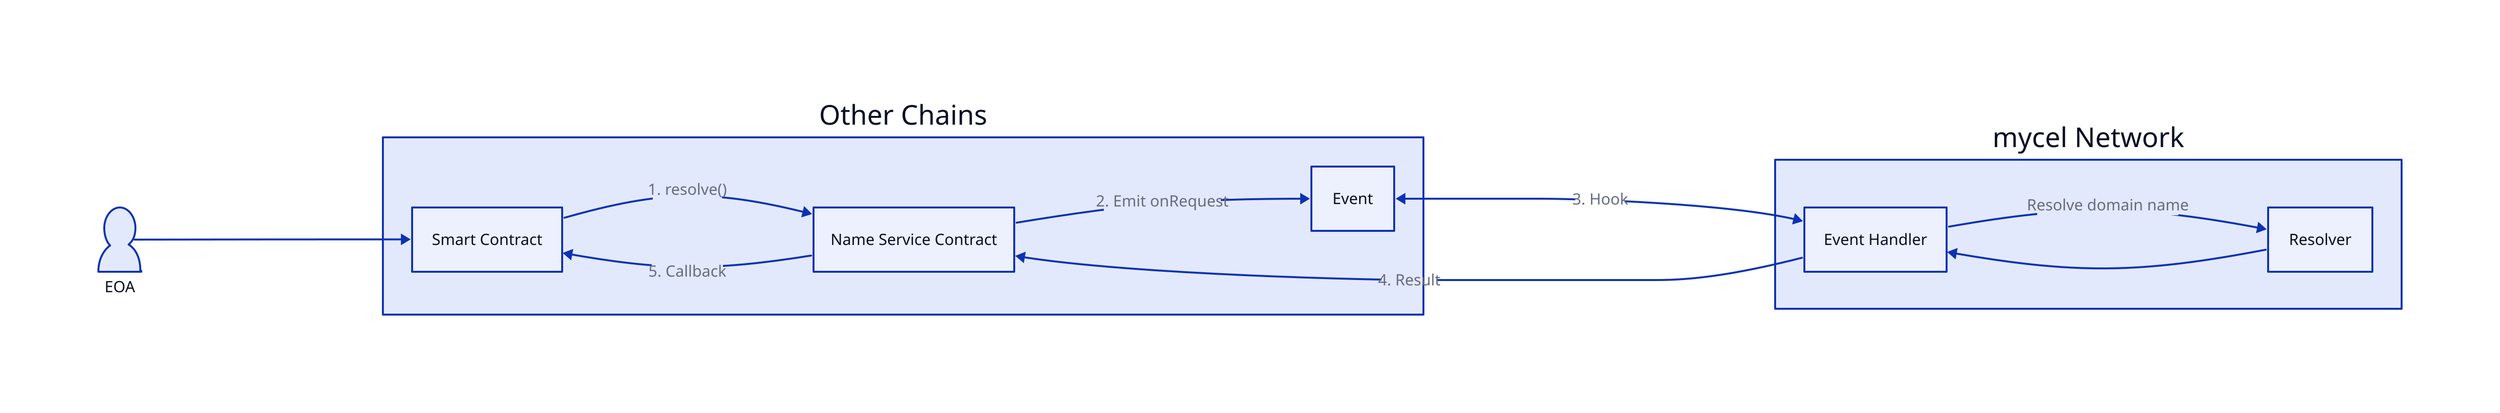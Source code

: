 direction: right
otherChains: Other Chains{
  "userContract": Smart Contract
  "NSC": Name Service Contract

  userContract -> NSC: 1. resolve()
  NSC -> Event: 2. Emit onRequest
  NSC -> userContract: 5. Callback
}

mycel: mycel Network{
  eventHandler: Event Handler
  Resolver

  eventHandler -> Resolver : Resolve domain name
  Resolver -> eventHandler

}
EOA.shape:person
EOA -> otherChains.userContract 
otherChains.Event <-> mycel.eventHandler : 3. Hook
mycel.eventHandler -> otherChains.NSC : 4. Result

